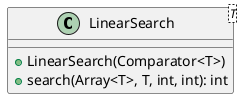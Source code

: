 @startuml

    class LinearSearch<T> {
        +LinearSearch(Comparator<T>)
        +search(Array<T>, T, int, int): int
    }

@enduml
